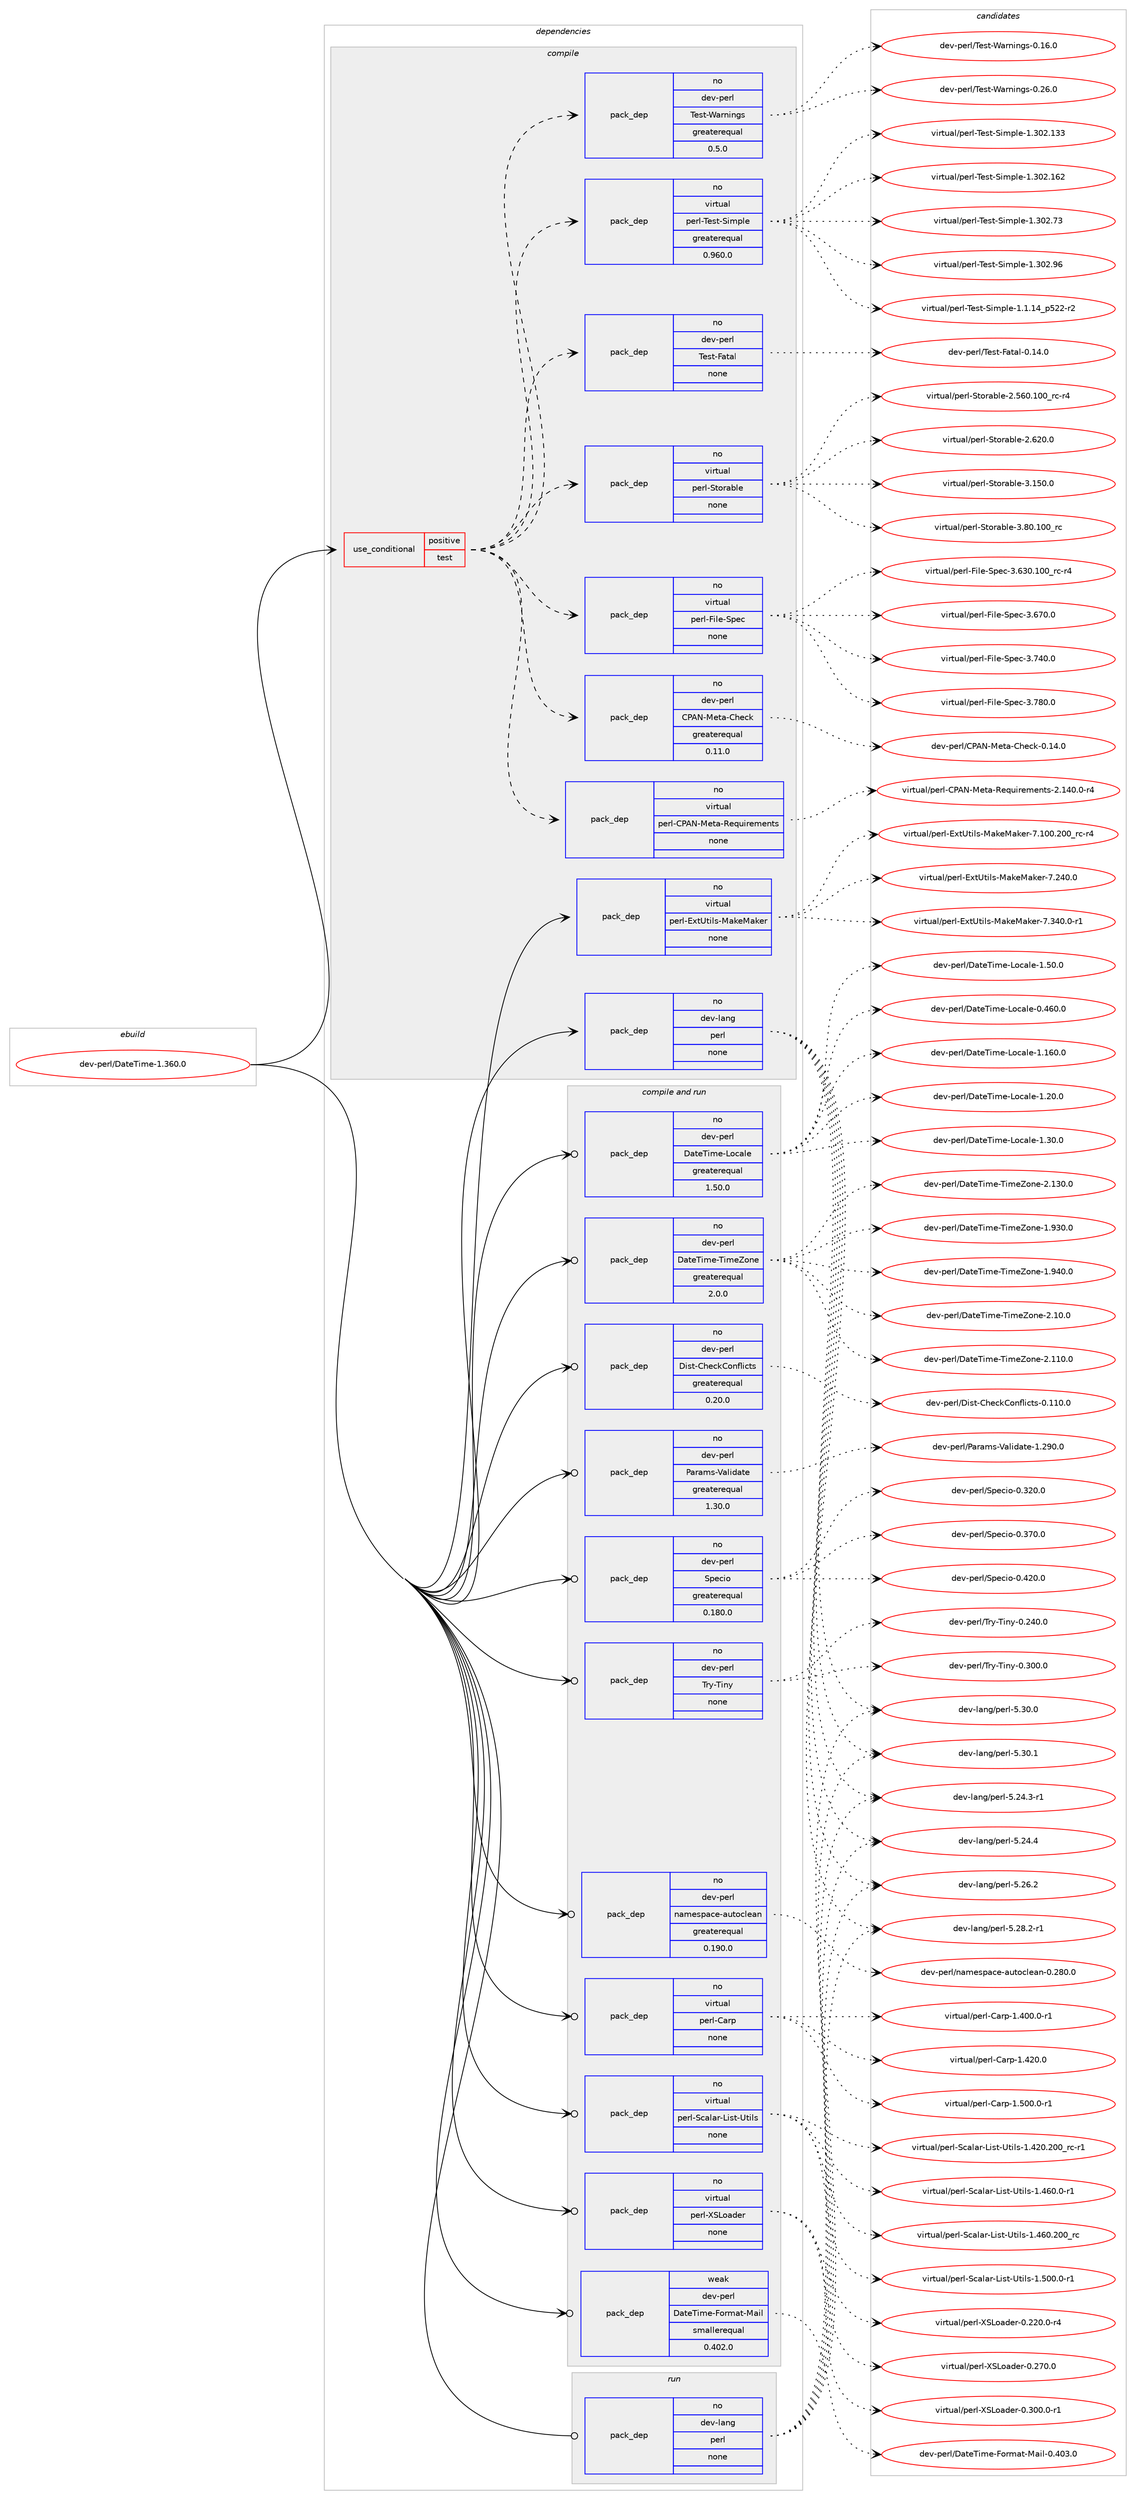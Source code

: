 digraph prolog {

# *************
# Graph options
# *************

newrank=true;
concentrate=true;
compound=true;
graph [rankdir=LR,fontname=Helvetica,fontsize=10,ranksep=1.5];#, ranksep=2.5, nodesep=0.2];
edge  [arrowhead=vee];
node  [fontname=Helvetica,fontsize=10];

# **********
# The ebuild
# **********

subgraph cluster_leftcol {
color=gray;
rank=same;
label=<<i>ebuild</i>>;
id [label="dev-perl/DateTime-1.360.0", color=red, width=4, href="../dev-perl/DateTime-1.360.0.svg"];
}

# ****************
# The dependencies
# ****************

subgraph cluster_midcol {
color=gray;
label=<<i>dependencies</i>>;
subgraph cluster_compile {
fillcolor="#eeeeee";
style=filled;
label=<<i>compile</i>>;
subgraph cond133506 {
dependency576103 [label=<<TABLE BORDER="0" CELLBORDER="1" CELLSPACING="0" CELLPADDING="4"><TR><TD ROWSPAN="3" CELLPADDING="10">use_conditional</TD></TR><TR><TD>positive</TD></TR><TR><TD>test</TD></TR></TABLE>>, shape=none, color=red];
subgraph pack430954 {
dependency576104 [label=<<TABLE BORDER="0" CELLBORDER="1" CELLSPACING="0" CELLPADDING="4" WIDTH="220"><TR><TD ROWSPAN="6" CELLPADDING="30">pack_dep</TD></TR><TR><TD WIDTH="110">no</TD></TR><TR><TD>virtual</TD></TR><TR><TD>perl-CPAN-Meta-Requirements</TD></TR><TR><TD>none</TD></TR><TR><TD></TD></TR></TABLE>>, shape=none, color=blue];
}
dependency576103:e -> dependency576104:w [weight=20,style="dashed",arrowhead="vee"];
subgraph pack430955 {
dependency576105 [label=<<TABLE BORDER="0" CELLBORDER="1" CELLSPACING="0" CELLPADDING="4" WIDTH="220"><TR><TD ROWSPAN="6" CELLPADDING="30">pack_dep</TD></TR><TR><TD WIDTH="110">no</TD></TR><TR><TD>dev-perl</TD></TR><TR><TD>CPAN-Meta-Check</TD></TR><TR><TD>greaterequal</TD></TR><TR><TD>0.11.0</TD></TR></TABLE>>, shape=none, color=blue];
}
dependency576103:e -> dependency576105:w [weight=20,style="dashed",arrowhead="vee"];
subgraph pack430956 {
dependency576106 [label=<<TABLE BORDER="0" CELLBORDER="1" CELLSPACING="0" CELLPADDING="4" WIDTH="220"><TR><TD ROWSPAN="6" CELLPADDING="30">pack_dep</TD></TR><TR><TD WIDTH="110">no</TD></TR><TR><TD>virtual</TD></TR><TR><TD>perl-File-Spec</TD></TR><TR><TD>none</TD></TR><TR><TD></TD></TR></TABLE>>, shape=none, color=blue];
}
dependency576103:e -> dependency576106:w [weight=20,style="dashed",arrowhead="vee"];
subgraph pack430957 {
dependency576107 [label=<<TABLE BORDER="0" CELLBORDER="1" CELLSPACING="0" CELLPADDING="4" WIDTH="220"><TR><TD ROWSPAN="6" CELLPADDING="30">pack_dep</TD></TR><TR><TD WIDTH="110">no</TD></TR><TR><TD>virtual</TD></TR><TR><TD>perl-Storable</TD></TR><TR><TD>none</TD></TR><TR><TD></TD></TR></TABLE>>, shape=none, color=blue];
}
dependency576103:e -> dependency576107:w [weight=20,style="dashed",arrowhead="vee"];
subgraph pack430958 {
dependency576108 [label=<<TABLE BORDER="0" CELLBORDER="1" CELLSPACING="0" CELLPADDING="4" WIDTH="220"><TR><TD ROWSPAN="6" CELLPADDING="30">pack_dep</TD></TR><TR><TD WIDTH="110">no</TD></TR><TR><TD>dev-perl</TD></TR><TR><TD>Test-Fatal</TD></TR><TR><TD>none</TD></TR><TR><TD></TD></TR></TABLE>>, shape=none, color=blue];
}
dependency576103:e -> dependency576108:w [weight=20,style="dashed",arrowhead="vee"];
subgraph pack430959 {
dependency576109 [label=<<TABLE BORDER="0" CELLBORDER="1" CELLSPACING="0" CELLPADDING="4" WIDTH="220"><TR><TD ROWSPAN="6" CELLPADDING="30">pack_dep</TD></TR><TR><TD WIDTH="110">no</TD></TR><TR><TD>virtual</TD></TR><TR><TD>perl-Test-Simple</TD></TR><TR><TD>greaterequal</TD></TR><TR><TD>0.960.0</TD></TR></TABLE>>, shape=none, color=blue];
}
dependency576103:e -> dependency576109:w [weight=20,style="dashed",arrowhead="vee"];
subgraph pack430960 {
dependency576110 [label=<<TABLE BORDER="0" CELLBORDER="1" CELLSPACING="0" CELLPADDING="4" WIDTH="220"><TR><TD ROWSPAN="6" CELLPADDING="30">pack_dep</TD></TR><TR><TD WIDTH="110">no</TD></TR><TR><TD>dev-perl</TD></TR><TR><TD>Test-Warnings</TD></TR><TR><TD>greaterequal</TD></TR><TR><TD>0.5.0</TD></TR></TABLE>>, shape=none, color=blue];
}
dependency576103:e -> dependency576110:w [weight=20,style="dashed",arrowhead="vee"];
}
id:e -> dependency576103:w [weight=20,style="solid",arrowhead="vee"];
subgraph pack430961 {
dependency576111 [label=<<TABLE BORDER="0" CELLBORDER="1" CELLSPACING="0" CELLPADDING="4" WIDTH="220"><TR><TD ROWSPAN="6" CELLPADDING="30">pack_dep</TD></TR><TR><TD WIDTH="110">no</TD></TR><TR><TD>dev-lang</TD></TR><TR><TD>perl</TD></TR><TR><TD>none</TD></TR><TR><TD></TD></TR></TABLE>>, shape=none, color=blue];
}
id:e -> dependency576111:w [weight=20,style="solid",arrowhead="vee"];
subgraph pack430962 {
dependency576112 [label=<<TABLE BORDER="0" CELLBORDER="1" CELLSPACING="0" CELLPADDING="4" WIDTH="220"><TR><TD ROWSPAN="6" CELLPADDING="30">pack_dep</TD></TR><TR><TD WIDTH="110">no</TD></TR><TR><TD>virtual</TD></TR><TR><TD>perl-ExtUtils-MakeMaker</TD></TR><TR><TD>none</TD></TR><TR><TD></TD></TR></TABLE>>, shape=none, color=blue];
}
id:e -> dependency576112:w [weight=20,style="solid",arrowhead="vee"];
}
subgraph cluster_compileandrun {
fillcolor="#eeeeee";
style=filled;
label=<<i>compile and run</i>>;
subgraph pack430963 {
dependency576113 [label=<<TABLE BORDER="0" CELLBORDER="1" CELLSPACING="0" CELLPADDING="4" WIDTH="220"><TR><TD ROWSPAN="6" CELLPADDING="30">pack_dep</TD></TR><TR><TD WIDTH="110">no</TD></TR><TR><TD>dev-perl</TD></TR><TR><TD>DateTime-Locale</TD></TR><TR><TD>greaterequal</TD></TR><TR><TD>1.50.0</TD></TR></TABLE>>, shape=none, color=blue];
}
id:e -> dependency576113:w [weight=20,style="solid",arrowhead="odotvee"];
subgraph pack430964 {
dependency576114 [label=<<TABLE BORDER="0" CELLBORDER="1" CELLSPACING="0" CELLPADDING="4" WIDTH="220"><TR><TD ROWSPAN="6" CELLPADDING="30">pack_dep</TD></TR><TR><TD WIDTH="110">no</TD></TR><TR><TD>dev-perl</TD></TR><TR><TD>DateTime-TimeZone</TD></TR><TR><TD>greaterequal</TD></TR><TR><TD>2.0.0</TD></TR></TABLE>>, shape=none, color=blue];
}
id:e -> dependency576114:w [weight=20,style="solid",arrowhead="odotvee"];
subgraph pack430965 {
dependency576115 [label=<<TABLE BORDER="0" CELLBORDER="1" CELLSPACING="0" CELLPADDING="4" WIDTH="220"><TR><TD ROWSPAN="6" CELLPADDING="30">pack_dep</TD></TR><TR><TD WIDTH="110">no</TD></TR><TR><TD>dev-perl</TD></TR><TR><TD>Dist-CheckConflicts</TD></TR><TR><TD>greaterequal</TD></TR><TR><TD>0.20.0</TD></TR></TABLE>>, shape=none, color=blue];
}
id:e -> dependency576115:w [weight=20,style="solid",arrowhead="odotvee"];
subgraph pack430966 {
dependency576116 [label=<<TABLE BORDER="0" CELLBORDER="1" CELLSPACING="0" CELLPADDING="4" WIDTH="220"><TR><TD ROWSPAN="6" CELLPADDING="30">pack_dep</TD></TR><TR><TD WIDTH="110">no</TD></TR><TR><TD>dev-perl</TD></TR><TR><TD>Params-Validate</TD></TR><TR><TD>greaterequal</TD></TR><TR><TD>1.30.0</TD></TR></TABLE>>, shape=none, color=blue];
}
id:e -> dependency576116:w [weight=20,style="solid",arrowhead="odotvee"];
subgraph pack430967 {
dependency576117 [label=<<TABLE BORDER="0" CELLBORDER="1" CELLSPACING="0" CELLPADDING="4" WIDTH="220"><TR><TD ROWSPAN="6" CELLPADDING="30">pack_dep</TD></TR><TR><TD WIDTH="110">no</TD></TR><TR><TD>dev-perl</TD></TR><TR><TD>Specio</TD></TR><TR><TD>greaterequal</TD></TR><TR><TD>0.180.0</TD></TR></TABLE>>, shape=none, color=blue];
}
id:e -> dependency576117:w [weight=20,style="solid",arrowhead="odotvee"];
subgraph pack430968 {
dependency576118 [label=<<TABLE BORDER="0" CELLBORDER="1" CELLSPACING="0" CELLPADDING="4" WIDTH="220"><TR><TD ROWSPAN="6" CELLPADDING="30">pack_dep</TD></TR><TR><TD WIDTH="110">no</TD></TR><TR><TD>dev-perl</TD></TR><TR><TD>Try-Tiny</TD></TR><TR><TD>none</TD></TR><TR><TD></TD></TR></TABLE>>, shape=none, color=blue];
}
id:e -> dependency576118:w [weight=20,style="solid",arrowhead="odotvee"];
subgraph pack430969 {
dependency576119 [label=<<TABLE BORDER="0" CELLBORDER="1" CELLSPACING="0" CELLPADDING="4" WIDTH="220"><TR><TD ROWSPAN="6" CELLPADDING="30">pack_dep</TD></TR><TR><TD WIDTH="110">no</TD></TR><TR><TD>dev-perl</TD></TR><TR><TD>namespace-autoclean</TD></TR><TR><TD>greaterequal</TD></TR><TR><TD>0.190.0</TD></TR></TABLE>>, shape=none, color=blue];
}
id:e -> dependency576119:w [weight=20,style="solid",arrowhead="odotvee"];
subgraph pack430970 {
dependency576120 [label=<<TABLE BORDER="0" CELLBORDER="1" CELLSPACING="0" CELLPADDING="4" WIDTH="220"><TR><TD ROWSPAN="6" CELLPADDING="30">pack_dep</TD></TR><TR><TD WIDTH="110">no</TD></TR><TR><TD>virtual</TD></TR><TR><TD>perl-Carp</TD></TR><TR><TD>none</TD></TR><TR><TD></TD></TR></TABLE>>, shape=none, color=blue];
}
id:e -> dependency576120:w [weight=20,style="solid",arrowhead="odotvee"];
subgraph pack430971 {
dependency576121 [label=<<TABLE BORDER="0" CELLBORDER="1" CELLSPACING="0" CELLPADDING="4" WIDTH="220"><TR><TD ROWSPAN="6" CELLPADDING="30">pack_dep</TD></TR><TR><TD WIDTH="110">no</TD></TR><TR><TD>virtual</TD></TR><TR><TD>perl-Scalar-List-Utils</TD></TR><TR><TD>none</TD></TR><TR><TD></TD></TR></TABLE>>, shape=none, color=blue];
}
id:e -> dependency576121:w [weight=20,style="solid",arrowhead="odotvee"];
subgraph pack430972 {
dependency576122 [label=<<TABLE BORDER="0" CELLBORDER="1" CELLSPACING="0" CELLPADDING="4" WIDTH="220"><TR><TD ROWSPAN="6" CELLPADDING="30">pack_dep</TD></TR><TR><TD WIDTH="110">no</TD></TR><TR><TD>virtual</TD></TR><TR><TD>perl-XSLoader</TD></TR><TR><TD>none</TD></TR><TR><TD></TD></TR></TABLE>>, shape=none, color=blue];
}
id:e -> dependency576122:w [weight=20,style="solid",arrowhead="odotvee"];
subgraph pack430973 {
dependency576123 [label=<<TABLE BORDER="0" CELLBORDER="1" CELLSPACING="0" CELLPADDING="4" WIDTH="220"><TR><TD ROWSPAN="6" CELLPADDING="30">pack_dep</TD></TR><TR><TD WIDTH="110">weak</TD></TR><TR><TD>dev-perl</TD></TR><TR><TD>DateTime-Format-Mail</TD></TR><TR><TD>smallerequal</TD></TR><TR><TD>0.402.0</TD></TR></TABLE>>, shape=none, color=blue];
}
id:e -> dependency576123:w [weight=20,style="solid",arrowhead="odotvee"];
}
subgraph cluster_run {
fillcolor="#eeeeee";
style=filled;
label=<<i>run</i>>;
subgraph pack430974 {
dependency576124 [label=<<TABLE BORDER="0" CELLBORDER="1" CELLSPACING="0" CELLPADDING="4" WIDTH="220"><TR><TD ROWSPAN="6" CELLPADDING="30">pack_dep</TD></TR><TR><TD WIDTH="110">no</TD></TR><TR><TD>dev-lang</TD></TR><TR><TD>perl</TD></TR><TR><TD>none</TD></TR><TR><TD></TD></TR></TABLE>>, shape=none, color=blue];
}
id:e -> dependency576124:w [weight=20,style="solid",arrowhead="odot"];
}
}

# **************
# The candidates
# **************

subgraph cluster_choices {
rank=same;
color=gray;
label=<<i>candidates</i>>;

subgraph choice430954 {
color=black;
nodesep=1;
choice11810511411611797108471121011141084567806578457710111697458210111311710511410110910111011611545504649524846484511452 [label="virtual/perl-CPAN-Meta-Requirements-2.140.0-r4", color=red, width=4,href="../virtual/perl-CPAN-Meta-Requirements-2.140.0-r4.svg"];
dependency576104:e -> choice11810511411611797108471121011141084567806578457710111697458210111311710511410110910111011611545504649524846484511452:w [style=dotted,weight="100"];
}
subgraph choice430955 {
color=black;
nodesep=1;
choice10010111845112101114108476780657845771011169745671041019910745484649524648 [label="dev-perl/CPAN-Meta-Check-0.14.0", color=red, width=4,href="../dev-perl/CPAN-Meta-Check-0.14.0.svg"];
dependency576105:e -> choice10010111845112101114108476780657845771011169745671041019910745484649524648:w [style=dotted,weight="100"];
}
subgraph choice430956 {
color=black;
nodesep=1;
choice118105114116117971084711210111410845701051081014583112101994551465451484649484895114994511452 [label="virtual/perl-File-Spec-3.630.100_rc-r4", color=red, width=4,href="../virtual/perl-File-Spec-3.630.100_rc-r4.svg"];
choice118105114116117971084711210111410845701051081014583112101994551465455484648 [label="virtual/perl-File-Spec-3.670.0", color=red, width=4,href="../virtual/perl-File-Spec-3.670.0.svg"];
choice118105114116117971084711210111410845701051081014583112101994551465552484648 [label="virtual/perl-File-Spec-3.740.0", color=red, width=4,href="../virtual/perl-File-Spec-3.740.0.svg"];
choice118105114116117971084711210111410845701051081014583112101994551465556484648 [label="virtual/perl-File-Spec-3.780.0", color=red, width=4,href="../virtual/perl-File-Spec-3.780.0.svg"];
dependency576106:e -> choice118105114116117971084711210111410845701051081014583112101994551465451484649484895114994511452:w [style=dotted,weight="100"];
dependency576106:e -> choice118105114116117971084711210111410845701051081014583112101994551465455484648:w [style=dotted,weight="100"];
dependency576106:e -> choice118105114116117971084711210111410845701051081014583112101994551465552484648:w [style=dotted,weight="100"];
dependency576106:e -> choice118105114116117971084711210111410845701051081014583112101994551465556484648:w [style=dotted,weight="100"];
}
subgraph choice430957 {
color=black;
nodesep=1;
choice1181051141161179710847112101114108458311611111497981081014550465354484649484895114994511452 [label="virtual/perl-Storable-2.560.100_rc-r4", color=red, width=4,href="../virtual/perl-Storable-2.560.100_rc-r4.svg"];
choice1181051141161179710847112101114108458311611111497981081014550465450484648 [label="virtual/perl-Storable-2.620.0", color=red, width=4,href="../virtual/perl-Storable-2.620.0.svg"];
choice1181051141161179710847112101114108458311611111497981081014551464953484648 [label="virtual/perl-Storable-3.150.0", color=red, width=4,href="../virtual/perl-Storable-3.150.0.svg"];
choice1181051141161179710847112101114108458311611111497981081014551465648464948489511499 [label="virtual/perl-Storable-3.80.100_rc", color=red, width=4,href="../virtual/perl-Storable-3.80.100_rc.svg"];
dependency576107:e -> choice1181051141161179710847112101114108458311611111497981081014550465354484649484895114994511452:w [style=dotted,weight="100"];
dependency576107:e -> choice1181051141161179710847112101114108458311611111497981081014550465450484648:w [style=dotted,weight="100"];
dependency576107:e -> choice1181051141161179710847112101114108458311611111497981081014551464953484648:w [style=dotted,weight="100"];
dependency576107:e -> choice1181051141161179710847112101114108458311611111497981081014551465648464948489511499:w [style=dotted,weight="100"];
}
subgraph choice430958 {
color=black;
nodesep=1;
choice1001011184511210111410847841011151164570971169710845484649524648 [label="dev-perl/Test-Fatal-0.14.0", color=red, width=4,href="../dev-perl/Test-Fatal-0.14.0.svg"];
dependency576108:e -> choice1001011184511210111410847841011151164570971169710845484649524648:w [style=dotted,weight="100"];
}
subgraph choice430959 {
color=black;
nodesep=1;
choice11810511411611797108471121011141084584101115116458310510911210810145494649464952951125350504511450 [label="virtual/perl-Test-Simple-1.1.14_p522-r2", color=red, width=4,href="../virtual/perl-Test-Simple-1.1.14_p522-r2.svg"];
choice11810511411611797108471121011141084584101115116458310510911210810145494651485046495151 [label="virtual/perl-Test-Simple-1.302.133", color=red, width=4,href="../virtual/perl-Test-Simple-1.302.133.svg"];
choice11810511411611797108471121011141084584101115116458310510911210810145494651485046495450 [label="virtual/perl-Test-Simple-1.302.162", color=red, width=4,href="../virtual/perl-Test-Simple-1.302.162.svg"];
choice118105114116117971084711210111410845841011151164583105109112108101454946514850465551 [label="virtual/perl-Test-Simple-1.302.73", color=red, width=4,href="../virtual/perl-Test-Simple-1.302.73.svg"];
choice118105114116117971084711210111410845841011151164583105109112108101454946514850465754 [label="virtual/perl-Test-Simple-1.302.96", color=red, width=4,href="../virtual/perl-Test-Simple-1.302.96.svg"];
dependency576109:e -> choice11810511411611797108471121011141084584101115116458310510911210810145494649464952951125350504511450:w [style=dotted,weight="100"];
dependency576109:e -> choice11810511411611797108471121011141084584101115116458310510911210810145494651485046495151:w [style=dotted,weight="100"];
dependency576109:e -> choice11810511411611797108471121011141084584101115116458310510911210810145494651485046495450:w [style=dotted,weight="100"];
dependency576109:e -> choice118105114116117971084711210111410845841011151164583105109112108101454946514850465551:w [style=dotted,weight="100"];
dependency576109:e -> choice118105114116117971084711210111410845841011151164583105109112108101454946514850465754:w [style=dotted,weight="100"];
}
subgraph choice430960 {
color=black;
nodesep=1;
choice10010111845112101114108478410111511645879711411010511010311545484649544648 [label="dev-perl/Test-Warnings-0.16.0", color=red, width=4,href="../dev-perl/Test-Warnings-0.16.0.svg"];
choice10010111845112101114108478410111511645879711411010511010311545484650544648 [label="dev-perl/Test-Warnings-0.26.0", color=red, width=4,href="../dev-perl/Test-Warnings-0.26.0.svg"];
dependency576110:e -> choice10010111845112101114108478410111511645879711411010511010311545484649544648:w [style=dotted,weight="100"];
dependency576110:e -> choice10010111845112101114108478410111511645879711411010511010311545484650544648:w [style=dotted,weight="100"];
}
subgraph choice430961 {
color=black;
nodesep=1;
choice100101118451089711010347112101114108455346505246514511449 [label="dev-lang/perl-5.24.3-r1", color=red, width=4,href="../dev-lang/perl-5.24.3-r1.svg"];
choice10010111845108971101034711210111410845534650524652 [label="dev-lang/perl-5.24.4", color=red, width=4,href="../dev-lang/perl-5.24.4.svg"];
choice10010111845108971101034711210111410845534650544650 [label="dev-lang/perl-5.26.2", color=red, width=4,href="../dev-lang/perl-5.26.2.svg"];
choice100101118451089711010347112101114108455346505646504511449 [label="dev-lang/perl-5.28.2-r1", color=red, width=4,href="../dev-lang/perl-5.28.2-r1.svg"];
choice10010111845108971101034711210111410845534651484648 [label="dev-lang/perl-5.30.0", color=red, width=4,href="../dev-lang/perl-5.30.0.svg"];
choice10010111845108971101034711210111410845534651484649 [label="dev-lang/perl-5.30.1", color=red, width=4,href="../dev-lang/perl-5.30.1.svg"];
dependency576111:e -> choice100101118451089711010347112101114108455346505246514511449:w [style=dotted,weight="100"];
dependency576111:e -> choice10010111845108971101034711210111410845534650524652:w [style=dotted,weight="100"];
dependency576111:e -> choice10010111845108971101034711210111410845534650544650:w [style=dotted,weight="100"];
dependency576111:e -> choice100101118451089711010347112101114108455346505646504511449:w [style=dotted,weight="100"];
dependency576111:e -> choice10010111845108971101034711210111410845534651484648:w [style=dotted,weight="100"];
dependency576111:e -> choice10010111845108971101034711210111410845534651484649:w [style=dotted,weight="100"];
}
subgraph choice430962 {
color=black;
nodesep=1;
choice118105114116117971084711210111410845691201168511610510811545779710710177971071011144555464948484650484895114994511452 [label="virtual/perl-ExtUtils-MakeMaker-7.100.200_rc-r4", color=red, width=4,href="../virtual/perl-ExtUtils-MakeMaker-7.100.200_rc-r4.svg"];
choice118105114116117971084711210111410845691201168511610510811545779710710177971071011144555465052484648 [label="virtual/perl-ExtUtils-MakeMaker-7.240.0", color=red, width=4,href="../virtual/perl-ExtUtils-MakeMaker-7.240.0.svg"];
choice1181051141161179710847112101114108456912011685116105108115457797107101779710710111445554651524846484511449 [label="virtual/perl-ExtUtils-MakeMaker-7.340.0-r1", color=red, width=4,href="../virtual/perl-ExtUtils-MakeMaker-7.340.0-r1.svg"];
dependency576112:e -> choice118105114116117971084711210111410845691201168511610510811545779710710177971071011144555464948484650484895114994511452:w [style=dotted,weight="100"];
dependency576112:e -> choice118105114116117971084711210111410845691201168511610510811545779710710177971071011144555465052484648:w [style=dotted,weight="100"];
dependency576112:e -> choice1181051141161179710847112101114108456912011685116105108115457797107101779710710111445554651524846484511449:w [style=dotted,weight="100"];
}
subgraph choice430963 {
color=black;
nodesep=1;
choice1001011184511210111410847689711610184105109101457611199971081014548465254484648 [label="dev-perl/DateTime-Locale-0.460.0", color=red, width=4,href="../dev-perl/DateTime-Locale-0.460.0.svg"];
choice1001011184511210111410847689711610184105109101457611199971081014549464954484648 [label="dev-perl/DateTime-Locale-1.160.0", color=red, width=4,href="../dev-perl/DateTime-Locale-1.160.0.svg"];
choice10010111845112101114108476897116101841051091014576111999710810145494650484648 [label="dev-perl/DateTime-Locale-1.20.0", color=red, width=4,href="../dev-perl/DateTime-Locale-1.20.0.svg"];
choice10010111845112101114108476897116101841051091014576111999710810145494651484648 [label="dev-perl/DateTime-Locale-1.30.0", color=red, width=4,href="../dev-perl/DateTime-Locale-1.30.0.svg"];
choice10010111845112101114108476897116101841051091014576111999710810145494653484648 [label="dev-perl/DateTime-Locale-1.50.0", color=red, width=4,href="../dev-perl/DateTime-Locale-1.50.0.svg"];
dependency576113:e -> choice1001011184511210111410847689711610184105109101457611199971081014548465254484648:w [style=dotted,weight="100"];
dependency576113:e -> choice1001011184511210111410847689711610184105109101457611199971081014549464954484648:w [style=dotted,weight="100"];
dependency576113:e -> choice10010111845112101114108476897116101841051091014576111999710810145494650484648:w [style=dotted,weight="100"];
dependency576113:e -> choice10010111845112101114108476897116101841051091014576111999710810145494651484648:w [style=dotted,weight="100"];
dependency576113:e -> choice10010111845112101114108476897116101841051091014576111999710810145494653484648:w [style=dotted,weight="100"];
}
subgraph choice430964 {
color=black;
nodesep=1;
choice10010111845112101114108476897116101841051091014584105109101901111101014549465751484648 [label="dev-perl/DateTime-TimeZone-1.930.0", color=red, width=4,href="../dev-perl/DateTime-TimeZone-1.930.0.svg"];
choice10010111845112101114108476897116101841051091014584105109101901111101014549465752484648 [label="dev-perl/DateTime-TimeZone-1.940.0", color=red, width=4,href="../dev-perl/DateTime-TimeZone-1.940.0.svg"];
choice100101118451121011141084768971161018410510910145841051091019011111010145504649484648 [label="dev-perl/DateTime-TimeZone-2.10.0", color=red, width=4,href="../dev-perl/DateTime-TimeZone-2.10.0.svg"];
choice10010111845112101114108476897116101841051091014584105109101901111101014550464949484648 [label="dev-perl/DateTime-TimeZone-2.110.0", color=red, width=4,href="../dev-perl/DateTime-TimeZone-2.110.0.svg"];
choice10010111845112101114108476897116101841051091014584105109101901111101014550464951484648 [label="dev-perl/DateTime-TimeZone-2.130.0", color=red, width=4,href="../dev-perl/DateTime-TimeZone-2.130.0.svg"];
dependency576114:e -> choice10010111845112101114108476897116101841051091014584105109101901111101014549465751484648:w [style=dotted,weight="100"];
dependency576114:e -> choice10010111845112101114108476897116101841051091014584105109101901111101014549465752484648:w [style=dotted,weight="100"];
dependency576114:e -> choice100101118451121011141084768971161018410510910145841051091019011111010145504649484648:w [style=dotted,weight="100"];
dependency576114:e -> choice10010111845112101114108476897116101841051091014584105109101901111101014550464949484648:w [style=dotted,weight="100"];
dependency576114:e -> choice10010111845112101114108476897116101841051091014584105109101901111101014550464951484648:w [style=dotted,weight="100"];
}
subgraph choice430965 {
color=black;
nodesep=1;
choice10010111845112101114108476810511511645671041019910767111110102108105991161154548464949484648 [label="dev-perl/Dist-CheckConflicts-0.110.0", color=red, width=4,href="../dev-perl/Dist-CheckConflicts-0.110.0.svg"];
dependency576115:e -> choice10010111845112101114108476810511511645671041019910767111110102108105991161154548464949484648:w [style=dotted,weight="100"];
}
subgraph choice430966 {
color=black;
nodesep=1;
choice1001011184511210111410847809711497109115458697108105100971161014549465057484648 [label="dev-perl/Params-Validate-1.290.0", color=red, width=4,href="../dev-perl/Params-Validate-1.290.0.svg"];
dependency576116:e -> choice1001011184511210111410847809711497109115458697108105100971161014549465057484648:w [style=dotted,weight="100"];
}
subgraph choice430967 {
color=black;
nodesep=1;
choice100101118451121011141084783112101991051114548465150484648 [label="dev-perl/Specio-0.320.0", color=red, width=4,href="../dev-perl/Specio-0.320.0.svg"];
choice100101118451121011141084783112101991051114548465155484648 [label="dev-perl/Specio-0.370.0", color=red, width=4,href="../dev-perl/Specio-0.370.0.svg"];
choice100101118451121011141084783112101991051114548465250484648 [label="dev-perl/Specio-0.420.0", color=red, width=4,href="../dev-perl/Specio-0.420.0.svg"];
dependency576117:e -> choice100101118451121011141084783112101991051114548465150484648:w [style=dotted,weight="100"];
dependency576117:e -> choice100101118451121011141084783112101991051114548465155484648:w [style=dotted,weight="100"];
dependency576117:e -> choice100101118451121011141084783112101991051114548465250484648:w [style=dotted,weight="100"];
}
subgraph choice430968 {
color=black;
nodesep=1;
choice10010111845112101114108478411412145841051101214548465052484648 [label="dev-perl/Try-Tiny-0.240.0", color=red, width=4,href="../dev-perl/Try-Tiny-0.240.0.svg"];
choice10010111845112101114108478411412145841051101214548465148484648 [label="dev-perl/Try-Tiny-0.300.0", color=red, width=4,href="../dev-perl/Try-Tiny-0.300.0.svg"];
dependency576118:e -> choice10010111845112101114108478411412145841051101214548465052484648:w [style=dotted,weight="100"];
dependency576118:e -> choice10010111845112101114108478411412145841051101214548465148484648:w [style=dotted,weight="100"];
}
subgraph choice430969 {
color=black;
nodesep=1;
choice1001011184511210111410847110971091011151129799101459711711611199108101971104548465056484648 [label="dev-perl/namespace-autoclean-0.280.0", color=red, width=4,href="../dev-perl/namespace-autoclean-0.280.0.svg"];
dependency576119:e -> choice1001011184511210111410847110971091011151129799101459711711611199108101971104548465056484648:w [style=dotted,weight="100"];
}
subgraph choice430970 {
color=black;
nodesep=1;
choice118105114116117971084711210111410845679711411245494652484846484511449 [label="virtual/perl-Carp-1.400.0-r1", color=red, width=4,href="../virtual/perl-Carp-1.400.0-r1.svg"];
choice11810511411611797108471121011141084567971141124549465250484648 [label="virtual/perl-Carp-1.420.0", color=red, width=4,href="../virtual/perl-Carp-1.420.0.svg"];
choice118105114116117971084711210111410845679711411245494653484846484511449 [label="virtual/perl-Carp-1.500.0-r1", color=red, width=4,href="../virtual/perl-Carp-1.500.0-r1.svg"];
dependency576120:e -> choice118105114116117971084711210111410845679711411245494652484846484511449:w [style=dotted,weight="100"];
dependency576120:e -> choice11810511411611797108471121011141084567971141124549465250484648:w [style=dotted,weight="100"];
dependency576120:e -> choice118105114116117971084711210111410845679711411245494653484846484511449:w [style=dotted,weight="100"];
}
subgraph choice430971 {
color=black;
nodesep=1;
choice11810511411611797108471121011141084583999710897114457610511511645851161051081154549465250484650484895114994511449 [label="virtual/perl-Scalar-List-Utils-1.420.200_rc-r1", color=red, width=4,href="../virtual/perl-Scalar-List-Utils-1.420.200_rc-r1.svg"];
choice118105114116117971084711210111410845839997108971144576105115116458511610510811545494652544846484511449 [label="virtual/perl-Scalar-List-Utils-1.460.0-r1", color=red, width=4,href="../virtual/perl-Scalar-List-Utils-1.460.0-r1.svg"];
choice1181051141161179710847112101114108458399971089711445761051151164585116105108115454946525448465048489511499 [label="virtual/perl-Scalar-List-Utils-1.460.200_rc", color=red, width=4,href="../virtual/perl-Scalar-List-Utils-1.460.200_rc.svg"];
choice118105114116117971084711210111410845839997108971144576105115116458511610510811545494653484846484511449 [label="virtual/perl-Scalar-List-Utils-1.500.0-r1", color=red, width=4,href="../virtual/perl-Scalar-List-Utils-1.500.0-r1.svg"];
dependency576121:e -> choice11810511411611797108471121011141084583999710897114457610511511645851161051081154549465250484650484895114994511449:w [style=dotted,weight="100"];
dependency576121:e -> choice118105114116117971084711210111410845839997108971144576105115116458511610510811545494652544846484511449:w [style=dotted,weight="100"];
dependency576121:e -> choice1181051141161179710847112101114108458399971089711445761051151164585116105108115454946525448465048489511499:w [style=dotted,weight="100"];
dependency576121:e -> choice118105114116117971084711210111410845839997108971144576105115116458511610510811545494653484846484511449:w [style=dotted,weight="100"];
}
subgraph choice430972 {
color=black;
nodesep=1;
choice1181051141161179710847112101114108458883761119710010111445484650504846484511452 [label="virtual/perl-XSLoader-0.220.0-r4", color=red, width=4,href="../virtual/perl-XSLoader-0.220.0-r4.svg"];
choice118105114116117971084711210111410845888376111971001011144548465055484648 [label="virtual/perl-XSLoader-0.270.0", color=red, width=4,href="../virtual/perl-XSLoader-0.270.0.svg"];
choice1181051141161179710847112101114108458883761119710010111445484651484846484511449 [label="virtual/perl-XSLoader-0.300.0-r1", color=red, width=4,href="../virtual/perl-XSLoader-0.300.0-r1.svg"];
dependency576122:e -> choice1181051141161179710847112101114108458883761119710010111445484650504846484511452:w [style=dotted,weight="100"];
dependency576122:e -> choice118105114116117971084711210111410845888376111971001011144548465055484648:w [style=dotted,weight="100"];
dependency576122:e -> choice1181051141161179710847112101114108458883761119710010111445484651484846484511449:w [style=dotted,weight="100"];
}
subgraph choice430973 {
color=black;
nodesep=1;
choice10010111845112101114108476897116101841051091014570111114109971164577971051084548465248514648 [label="dev-perl/DateTime-Format-Mail-0.403.0", color=red, width=4,href="../dev-perl/DateTime-Format-Mail-0.403.0.svg"];
dependency576123:e -> choice10010111845112101114108476897116101841051091014570111114109971164577971051084548465248514648:w [style=dotted,weight="100"];
}
subgraph choice430974 {
color=black;
nodesep=1;
choice100101118451089711010347112101114108455346505246514511449 [label="dev-lang/perl-5.24.3-r1", color=red, width=4,href="../dev-lang/perl-5.24.3-r1.svg"];
choice10010111845108971101034711210111410845534650524652 [label="dev-lang/perl-5.24.4", color=red, width=4,href="../dev-lang/perl-5.24.4.svg"];
choice10010111845108971101034711210111410845534650544650 [label="dev-lang/perl-5.26.2", color=red, width=4,href="../dev-lang/perl-5.26.2.svg"];
choice100101118451089711010347112101114108455346505646504511449 [label="dev-lang/perl-5.28.2-r1", color=red, width=4,href="../dev-lang/perl-5.28.2-r1.svg"];
choice10010111845108971101034711210111410845534651484648 [label="dev-lang/perl-5.30.0", color=red, width=4,href="../dev-lang/perl-5.30.0.svg"];
choice10010111845108971101034711210111410845534651484649 [label="dev-lang/perl-5.30.1", color=red, width=4,href="../dev-lang/perl-5.30.1.svg"];
dependency576124:e -> choice100101118451089711010347112101114108455346505246514511449:w [style=dotted,weight="100"];
dependency576124:e -> choice10010111845108971101034711210111410845534650524652:w [style=dotted,weight="100"];
dependency576124:e -> choice10010111845108971101034711210111410845534650544650:w [style=dotted,weight="100"];
dependency576124:e -> choice100101118451089711010347112101114108455346505646504511449:w [style=dotted,weight="100"];
dependency576124:e -> choice10010111845108971101034711210111410845534651484648:w [style=dotted,weight="100"];
dependency576124:e -> choice10010111845108971101034711210111410845534651484649:w [style=dotted,weight="100"];
}
}

}
